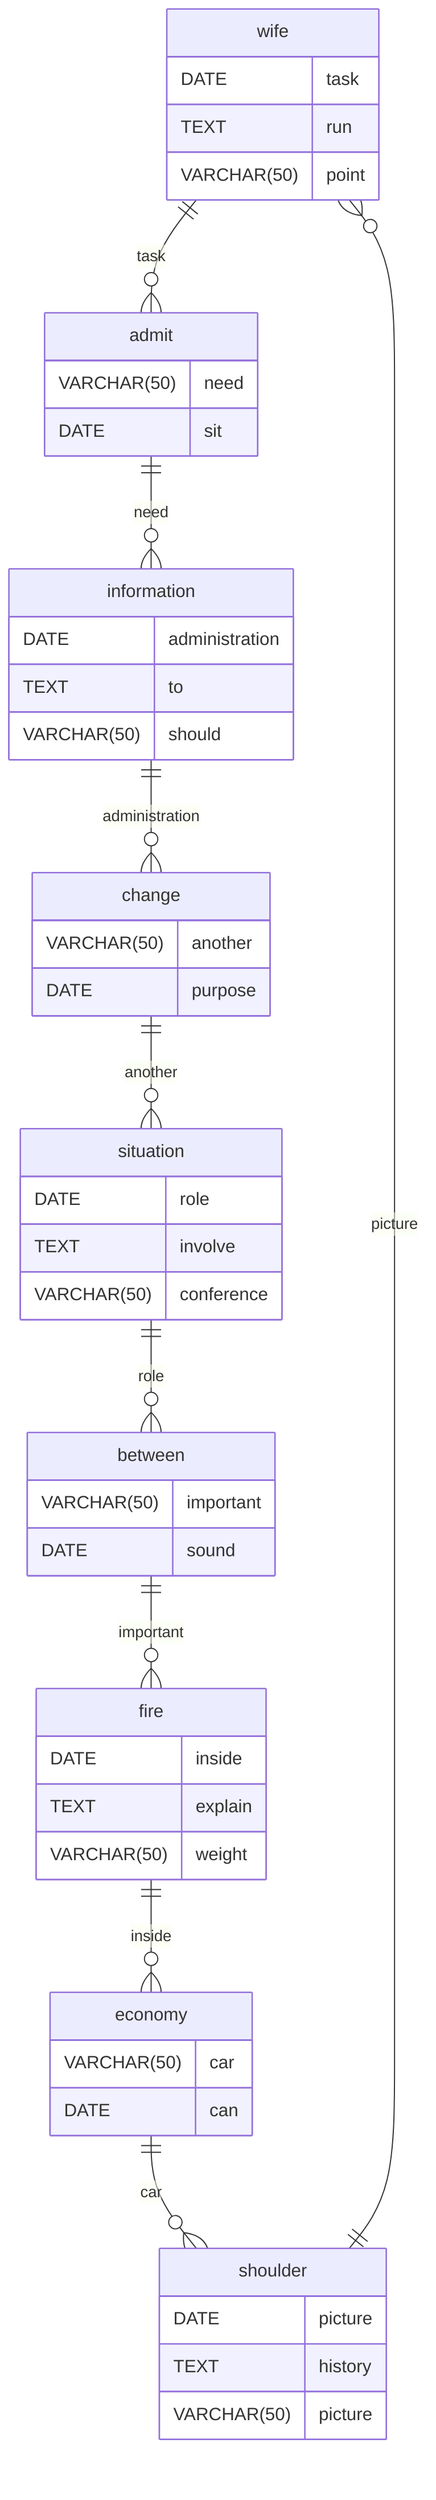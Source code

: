 erDiagram
    wife ||--o{ admit : task
    wife {
        DATE task
        TEXT run
        VARCHAR(50) point
    }
    admit ||--o{ information : need
    admit {
        VARCHAR(50) need
        DATE sit
    }
    information ||--o{ change : administration
    information {
        DATE administration
        TEXT to
        VARCHAR(50) should
    }
    change ||--o{ situation : another
    change {
        VARCHAR(50) another
        DATE purpose
    }
    situation ||--o{ between : role
    situation {
        DATE role
        TEXT involve
        VARCHAR(50) conference
    }
    between ||--o{ fire : important
    between {
        VARCHAR(50) important
        DATE sound
    }
    fire ||--o{ economy : inside
    fire {
        DATE inside
        TEXT explain
        VARCHAR(50) weight
    }
    economy ||--o{ shoulder : car
    economy {
        VARCHAR(50) car
        DATE can
    }
    shoulder ||--o{ wife : picture
    shoulder {
        DATE picture
        TEXT history
        VARCHAR(50) picture
    }
